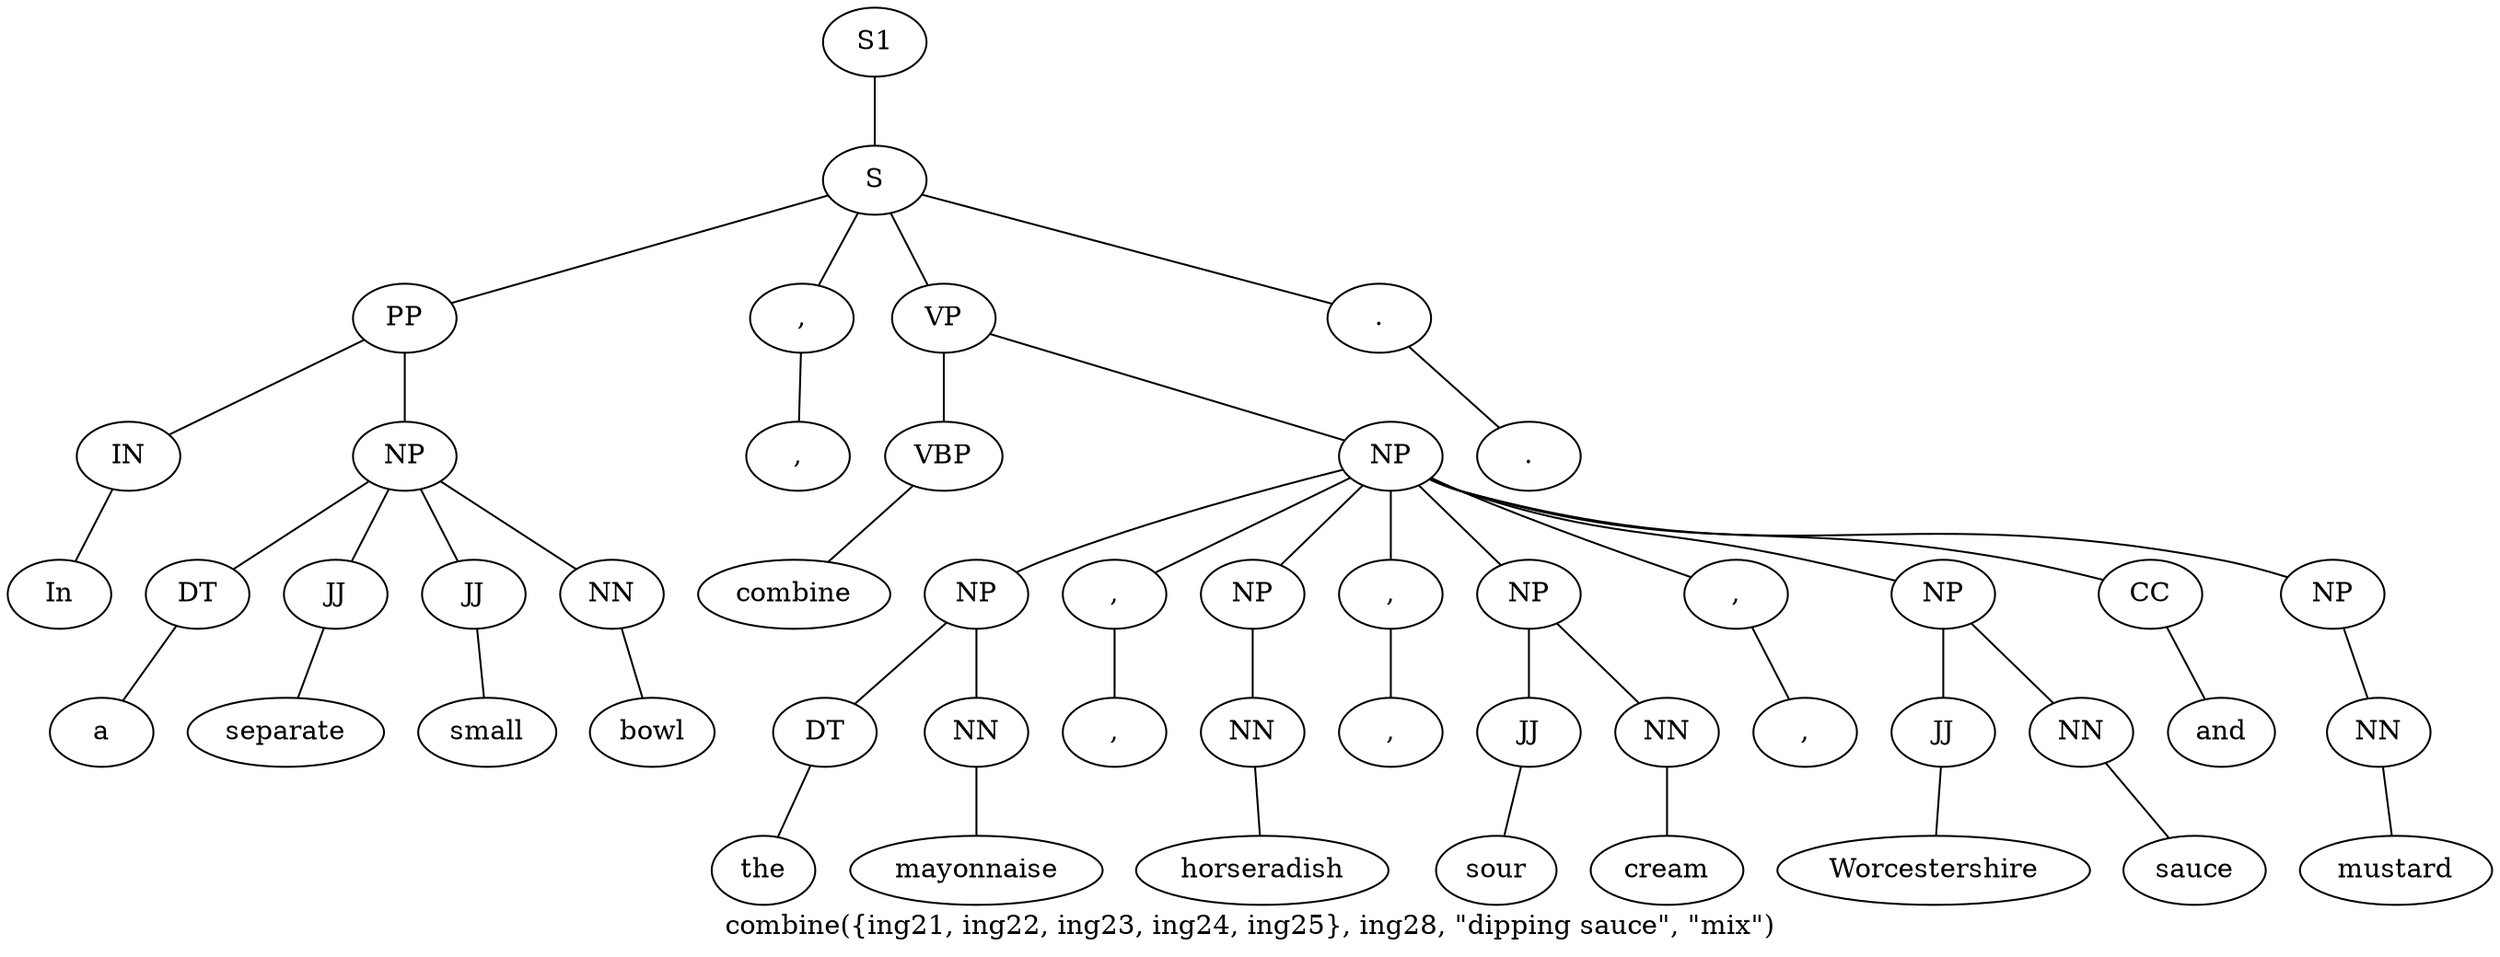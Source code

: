 graph SyntaxGraph {
	label = "combine({ing21, ing22, ing23, ing24, ing25}, ing28, \"dipping sauce\", \"mix\")";
	Node0 [label="S1"];
	Node1 [label="S"];
	Node2 [label="PP"];
	Node3 [label="IN"];
	Node4 [label="In"];
	Node5 [label="NP"];
	Node6 [label="DT"];
	Node7 [label="a"];
	Node8 [label="JJ"];
	Node9 [label="separate"];
	Node10 [label="JJ"];
	Node11 [label="small"];
	Node12 [label="NN"];
	Node13 [label="bowl"];
	Node14 [label=","];
	Node15 [label=","];
	Node16 [label="VP"];
	Node17 [label="VBP"];
	Node18 [label="combine"];
	Node19 [label="NP"];
	Node20 [label="NP"];
	Node21 [label="DT"];
	Node22 [label="the"];
	Node23 [label="NN"];
	Node24 [label="mayonnaise"];
	Node25 [label=","];
	Node26 [label=","];
	Node27 [label="NP"];
	Node28 [label="NN"];
	Node29 [label="horseradish"];
	Node30 [label=","];
	Node31 [label=","];
	Node32 [label="NP"];
	Node33 [label="JJ"];
	Node34 [label="sour"];
	Node35 [label="NN"];
	Node36 [label="cream"];
	Node37 [label=","];
	Node38 [label=","];
	Node39 [label="NP"];
	Node40 [label="JJ"];
	Node41 [label="Worcestershire"];
	Node42 [label="NN"];
	Node43 [label="sauce"];
	Node44 [label="CC"];
	Node45 [label="and"];
	Node46 [label="NP"];
	Node47 [label="NN"];
	Node48 [label="mustard"];
	Node49 [label="."];
	Node50 [label="."];

	Node0 -- Node1;
	Node1 -- Node2;
	Node1 -- Node14;
	Node1 -- Node16;
	Node1 -- Node49;
	Node2 -- Node3;
	Node2 -- Node5;
	Node3 -- Node4;
	Node5 -- Node6;
	Node5 -- Node8;
	Node5 -- Node10;
	Node5 -- Node12;
	Node6 -- Node7;
	Node8 -- Node9;
	Node10 -- Node11;
	Node12 -- Node13;
	Node14 -- Node15;
	Node16 -- Node17;
	Node16 -- Node19;
	Node17 -- Node18;
	Node19 -- Node20;
	Node19 -- Node25;
	Node19 -- Node27;
	Node19 -- Node30;
	Node19 -- Node32;
	Node19 -- Node37;
	Node19 -- Node39;
	Node19 -- Node44;
	Node19 -- Node46;
	Node20 -- Node21;
	Node20 -- Node23;
	Node21 -- Node22;
	Node23 -- Node24;
	Node25 -- Node26;
	Node27 -- Node28;
	Node28 -- Node29;
	Node30 -- Node31;
	Node32 -- Node33;
	Node32 -- Node35;
	Node33 -- Node34;
	Node35 -- Node36;
	Node37 -- Node38;
	Node39 -- Node40;
	Node39 -- Node42;
	Node40 -- Node41;
	Node42 -- Node43;
	Node44 -- Node45;
	Node46 -- Node47;
	Node47 -- Node48;
	Node49 -- Node50;
}